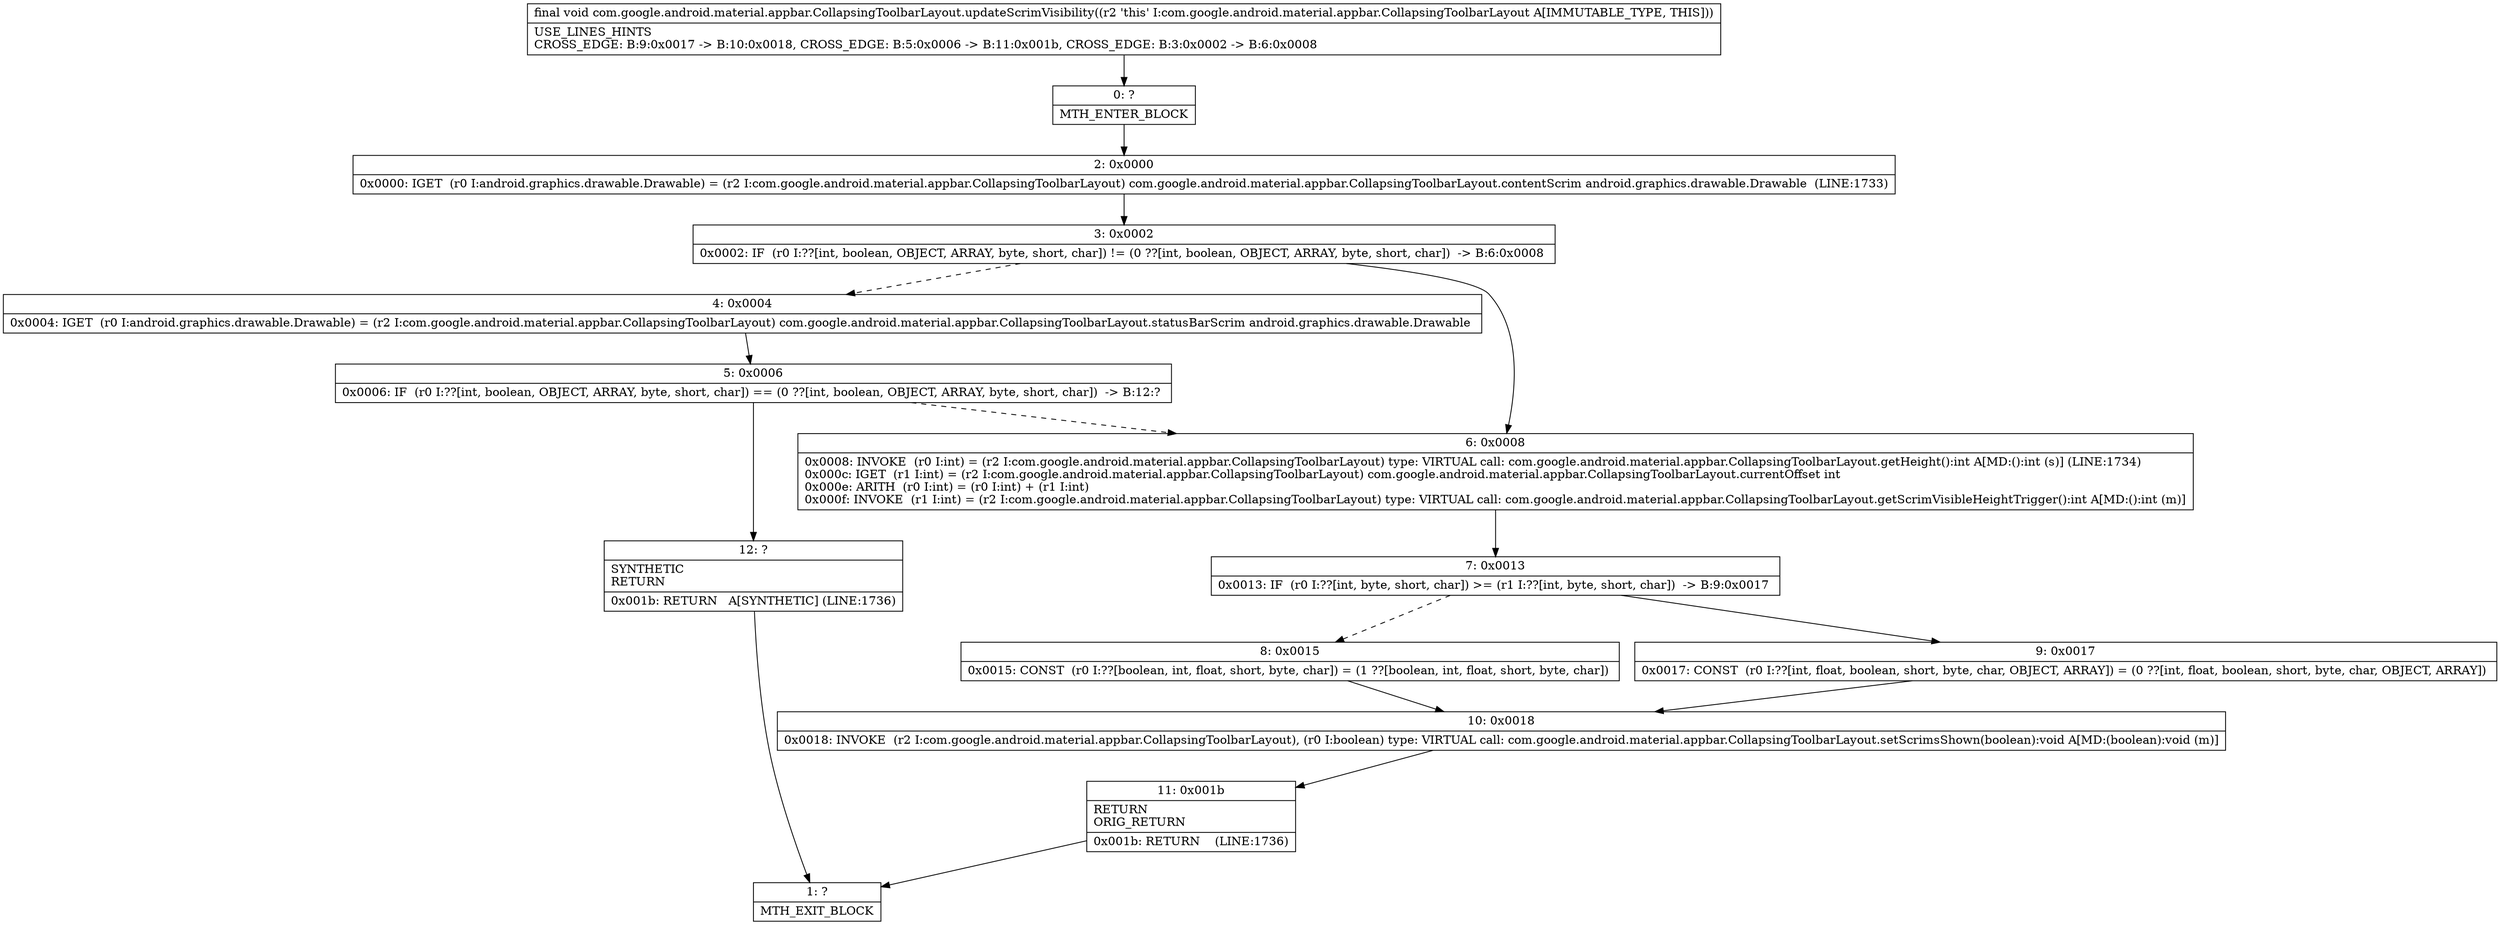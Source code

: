 digraph "CFG forcom.google.android.material.appbar.CollapsingToolbarLayout.updateScrimVisibility()V" {
Node_0 [shape=record,label="{0\:\ ?|MTH_ENTER_BLOCK\l}"];
Node_2 [shape=record,label="{2\:\ 0x0000|0x0000: IGET  (r0 I:android.graphics.drawable.Drawable) = (r2 I:com.google.android.material.appbar.CollapsingToolbarLayout) com.google.android.material.appbar.CollapsingToolbarLayout.contentScrim android.graphics.drawable.Drawable  (LINE:1733)\l}"];
Node_3 [shape=record,label="{3\:\ 0x0002|0x0002: IF  (r0 I:??[int, boolean, OBJECT, ARRAY, byte, short, char]) != (0 ??[int, boolean, OBJECT, ARRAY, byte, short, char])  \-\> B:6:0x0008 \l}"];
Node_4 [shape=record,label="{4\:\ 0x0004|0x0004: IGET  (r0 I:android.graphics.drawable.Drawable) = (r2 I:com.google.android.material.appbar.CollapsingToolbarLayout) com.google.android.material.appbar.CollapsingToolbarLayout.statusBarScrim android.graphics.drawable.Drawable \l}"];
Node_5 [shape=record,label="{5\:\ 0x0006|0x0006: IF  (r0 I:??[int, boolean, OBJECT, ARRAY, byte, short, char]) == (0 ??[int, boolean, OBJECT, ARRAY, byte, short, char])  \-\> B:12:? \l}"];
Node_12 [shape=record,label="{12\:\ ?|SYNTHETIC\lRETURN\l|0x001b: RETURN   A[SYNTHETIC] (LINE:1736)\l}"];
Node_1 [shape=record,label="{1\:\ ?|MTH_EXIT_BLOCK\l}"];
Node_6 [shape=record,label="{6\:\ 0x0008|0x0008: INVOKE  (r0 I:int) = (r2 I:com.google.android.material.appbar.CollapsingToolbarLayout) type: VIRTUAL call: com.google.android.material.appbar.CollapsingToolbarLayout.getHeight():int A[MD:():int (s)] (LINE:1734)\l0x000c: IGET  (r1 I:int) = (r2 I:com.google.android.material.appbar.CollapsingToolbarLayout) com.google.android.material.appbar.CollapsingToolbarLayout.currentOffset int \l0x000e: ARITH  (r0 I:int) = (r0 I:int) + (r1 I:int) \l0x000f: INVOKE  (r1 I:int) = (r2 I:com.google.android.material.appbar.CollapsingToolbarLayout) type: VIRTUAL call: com.google.android.material.appbar.CollapsingToolbarLayout.getScrimVisibleHeightTrigger():int A[MD:():int (m)]\l}"];
Node_7 [shape=record,label="{7\:\ 0x0013|0x0013: IF  (r0 I:??[int, byte, short, char]) \>= (r1 I:??[int, byte, short, char])  \-\> B:9:0x0017 \l}"];
Node_8 [shape=record,label="{8\:\ 0x0015|0x0015: CONST  (r0 I:??[boolean, int, float, short, byte, char]) = (1 ??[boolean, int, float, short, byte, char]) \l}"];
Node_10 [shape=record,label="{10\:\ 0x0018|0x0018: INVOKE  (r2 I:com.google.android.material.appbar.CollapsingToolbarLayout), (r0 I:boolean) type: VIRTUAL call: com.google.android.material.appbar.CollapsingToolbarLayout.setScrimsShown(boolean):void A[MD:(boolean):void (m)]\l}"];
Node_11 [shape=record,label="{11\:\ 0x001b|RETURN\lORIG_RETURN\l|0x001b: RETURN    (LINE:1736)\l}"];
Node_9 [shape=record,label="{9\:\ 0x0017|0x0017: CONST  (r0 I:??[int, float, boolean, short, byte, char, OBJECT, ARRAY]) = (0 ??[int, float, boolean, short, byte, char, OBJECT, ARRAY]) \l}"];
MethodNode[shape=record,label="{final void com.google.android.material.appbar.CollapsingToolbarLayout.updateScrimVisibility((r2 'this' I:com.google.android.material.appbar.CollapsingToolbarLayout A[IMMUTABLE_TYPE, THIS]))  | USE_LINES_HINTS\lCROSS_EDGE: B:9:0x0017 \-\> B:10:0x0018, CROSS_EDGE: B:5:0x0006 \-\> B:11:0x001b, CROSS_EDGE: B:3:0x0002 \-\> B:6:0x0008\l}"];
MethodNode -> Node_0;Node_0 -> Node_2;
Node_2 -> Node_3;
Node_3 -> Node_4[style=dashed];
Node_3 -> Node_6;
Node_4 -> Node_5;
Node_5 -> Node_6[style=dashed];
Node_5 -> Node_12;
Node_12 -> Node_1;
Node_6 -> Node_7;
Node_7 -> Node_8[style=dashed];
Node_7 -> Node_9;
Node_8 -> Node_10;
Node_10 -> Node_11;
Node_11 -> Node_1;
Node_9 -> Node_10;
}

